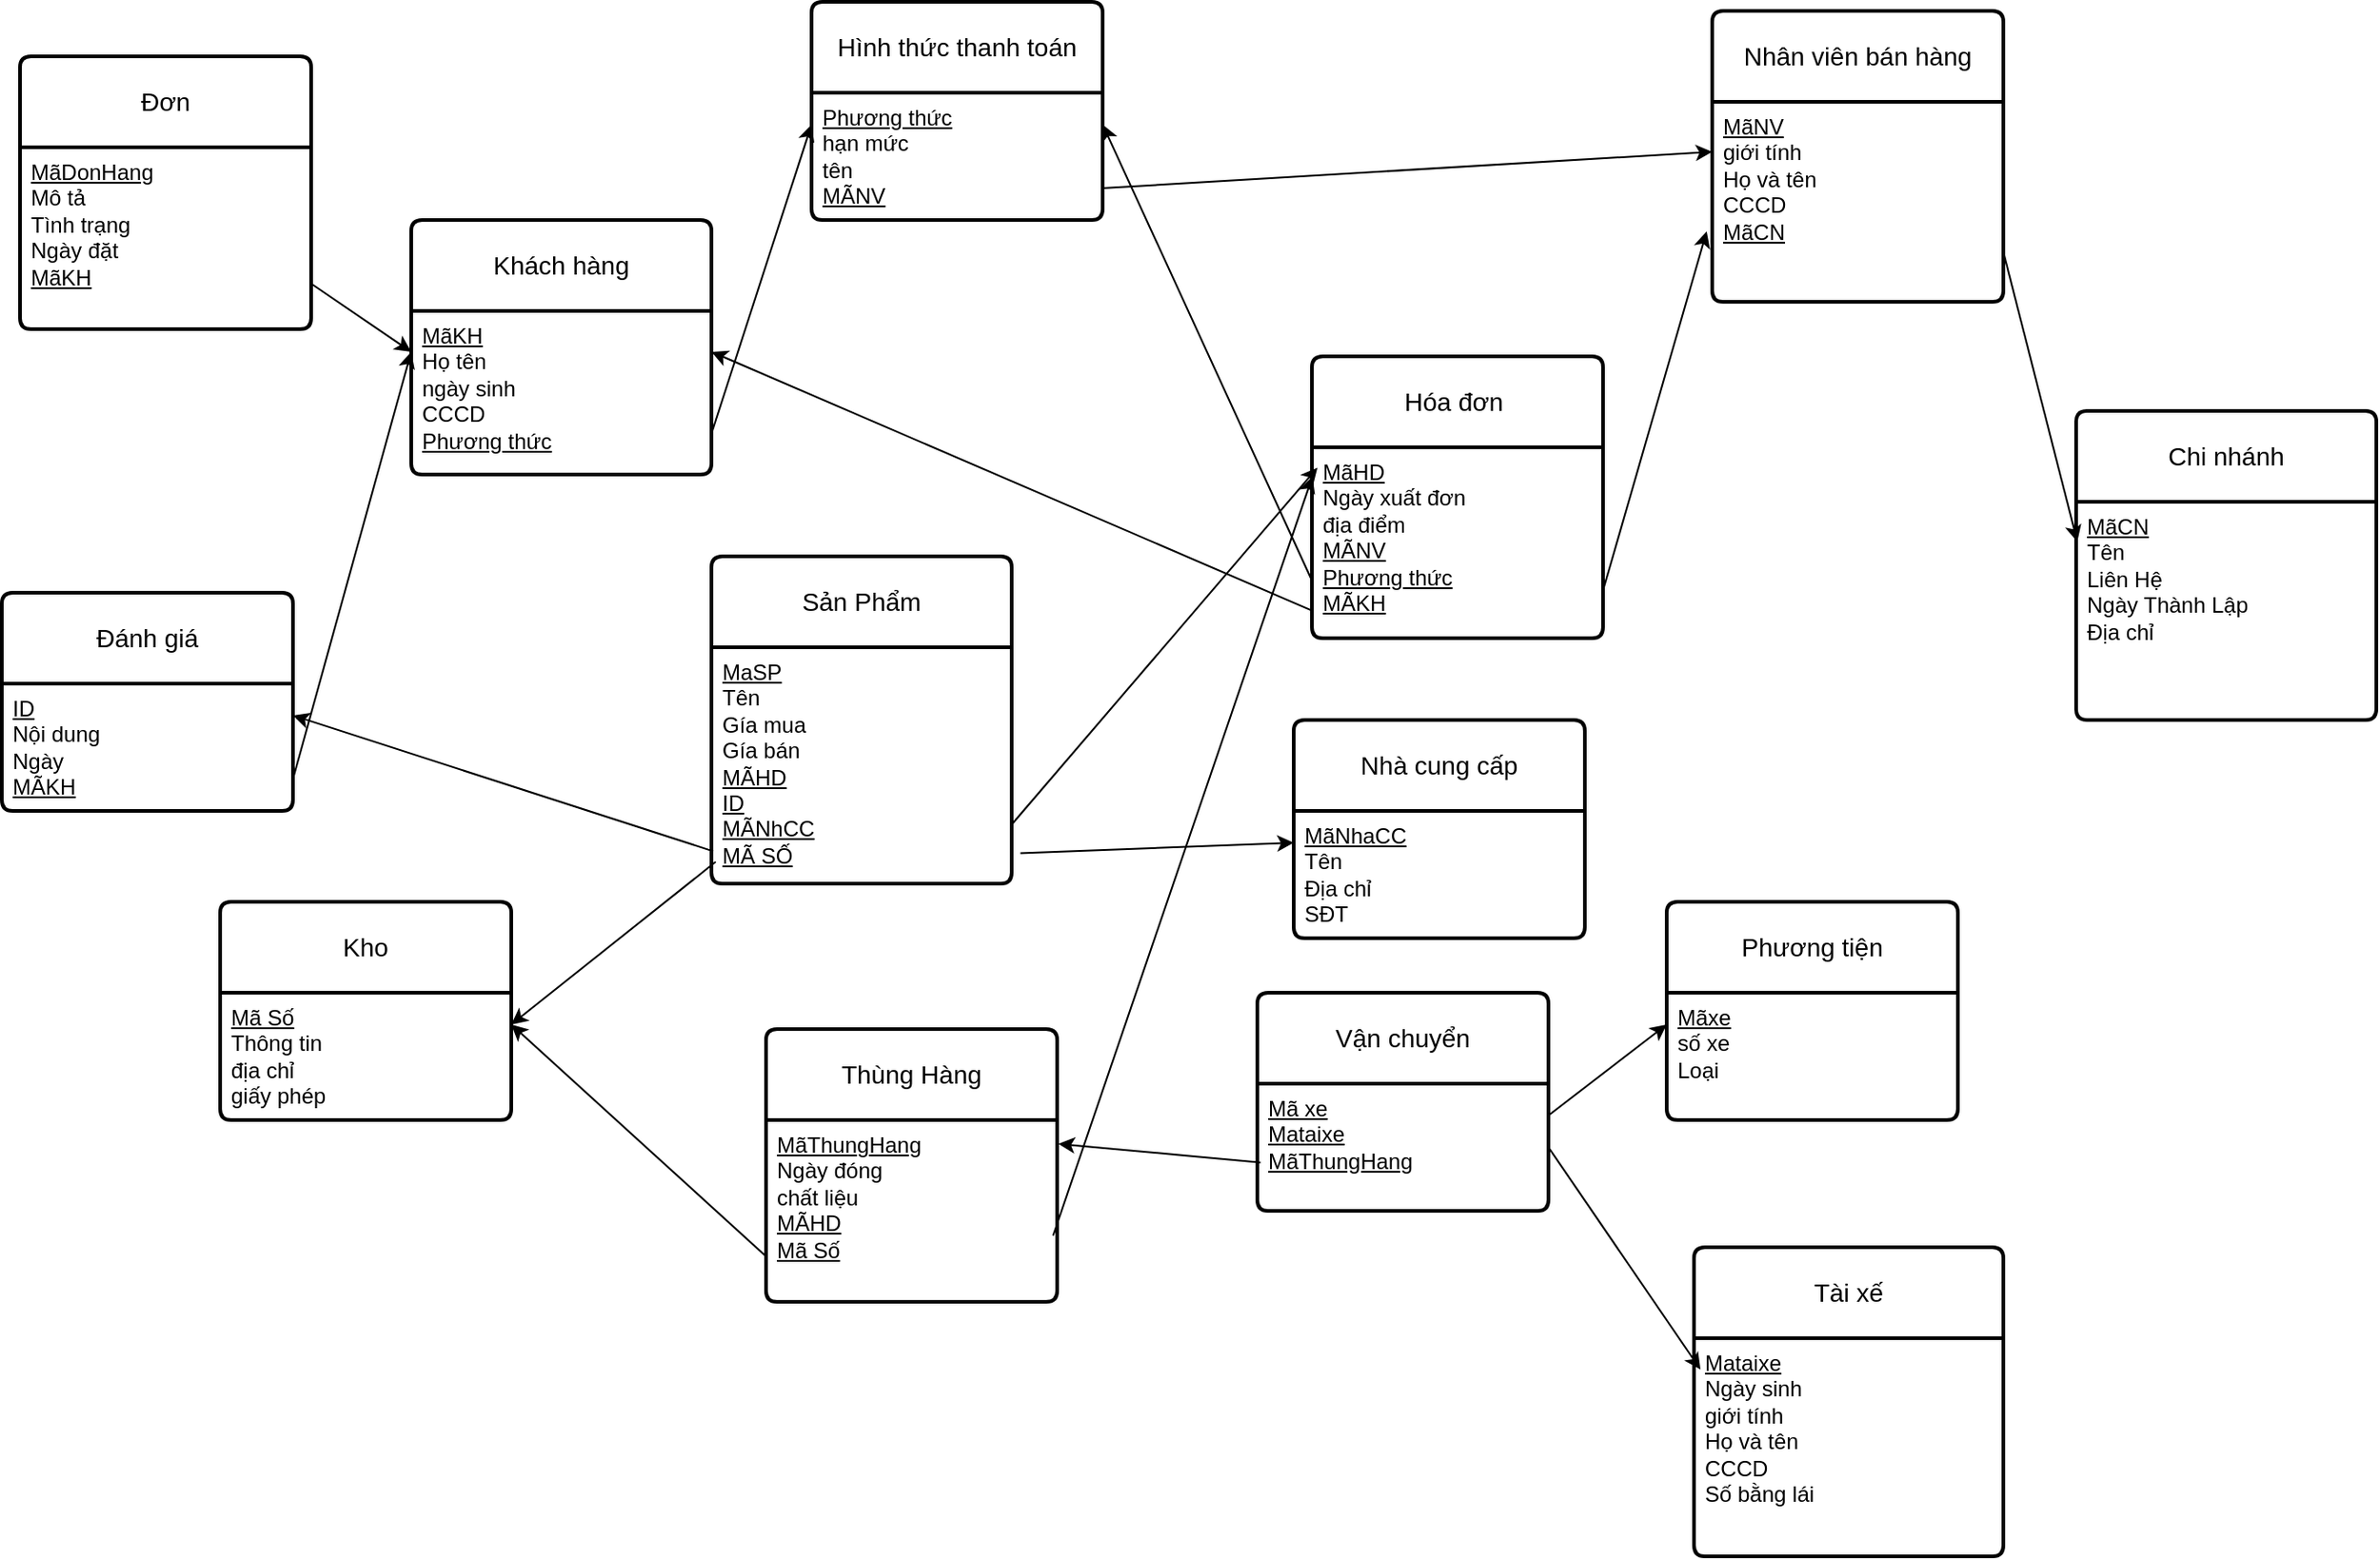 <mxfile version="27.1.6">
  <diagram name="Page-1" id="DMoo3clm2F_cZJ3uX30K">
    <mxGraphModel dx="4029" dy="958" grid="1" gridSize="10" guides="1" tooltips="1" connect="1" arrows="1" fold="1" page="1" pageScale="1" pageWidth="850" pageHeight="1100" math="0" shadow="0">
      <root>
        <mxCell id="0" />
        <mxCell id="1" parent="0" />
        <mxCell id="YbxSomJ0mc-3vk1y6hy4-1" value="Nhân viên bán hàng" style="swimlane;childLayout=stackLayout;horizontal=1;startSize=50;horizontalStack=0;rounded=1;fontSize=14;fontStyle=0;strokeWidth=2;resizeParent=0;resizeLast=1;shadow=0;dashed=0;align=center;arcSize=4;whiteSpace=wrap;html=1;" parent="1" vertex="1">
          <mxGeometry x="-90" y="200" width="160" height="160" as="geometry" />
        </mxCell>
        <mxCell id="YbxSomJ0mc-3vk1y6hy4-2" value="&lt;u&gt;MãNV&lt;/u&gt;&lt;div&gt;giới tính&lt;/div&gt;&lt;div&gt;Họ và tên&lt;/div&gt;&lt;div&gt;CCCD&lt;/div&gt;&lt;div&gt;&lt;u&gt;MãCN&lt;/u&gt;&lt;/div&gt;&lt;div&gt;&lt;br&gt;&lt;/div&gt;" style="align=left;strokeColor=none;fillColor=none;spacingLeft=4;spacingRight=4;fontSize=12;verticalAlign=top;resizable=0;rotatable=0;part=1;html=1;whiteSpace=wrap;" parent="YbxSomJ0mc-3vk1y6hy4-1" vertex="1">
          <mxGeometry y="50" width="160" height="110" as="geometry" />
        </mxCell>
        <mxCell id="YbxSomJ0mc-3vk1y6hy4-3" value="Chi nhánh" style="swimlane;childLayout=stackLayout;horizontal=1;startSize=50;horizontalStack=0;rounded=1;fontSize=14;fontStyle=0;strokeWidth=2;resizeParent=0;resizeLast=1;shadow=0;dashed=0;align=center;arcSize=4;whiteSpace=wrap;html=1;" parent="1" vertex="1">
          <mxGeometry x="110" y="420" width="165" height="170" as="geometry" />
        </mxCell>
        <mxCell id="YbxSomJ0mc-3vk1y6hy4-4" value="&lt;u&gt;MãCN&lt;/u&gt;&lt;div&gt;Tên&lt;/div&gt;&lt;div&gt;Liên Hệ&lt;/div&gt;&lt;div&gt;Ngày Thành Lập&lt;/div&gt;&lt;div&gt;Địa chỉ&lt;/div&gt;" style="align=left;strokeColor=none;fillColor=none;spacingLeft=4;spacingRight=4;fontSize=12;verticalAlign=top;resizable=0;rotatable=0;part=1;html=1;whiteSpace=wrap;" parent="YbxSomJ0mc-3vk1y6hy4-3" vertex="1">
          <mxGeometry y="50" width="165" height="120" as="geometry" />
        </mxCell>
        <mxCell id="YbxSomJ0mc-3vk1y6hy4-5" value="Hình thức thanh toán" style="swimlane;childLayout=stackLayout;horizontal=1;startSize=50;horizontalStack=0;rounded=1;fontSize=14;fontStyle=0;strokeWidth=2;resizeParent=0;resizeLast=1;shadow=0;dashed=0;align=center;arcSize=4;whiteSpace=wrap;html=1;" parent="1" vertex="1">
          <mxGeometry x="-585" y="195" width="160" height="120" as="geometry" />
        </mxCell>
        <mxCell id="YbxSomJ0mc-3vk1y6hy4-6" value="&lt;u&gt;Phương thức&lt;/u&gt;&lt;div&gt;hạn mức&lt;/div&gt;&lt;div&gt;tên&lt;/div&gt;&lt;div&gt;&lt;u&gt;MÃNV&lt;/u&gt;&lt;/div&gt;" style="align=left;strokeColor=none;fillColor=none;spacingLeft=4;spacingRight=4;fontSize=12;verticalAlign=top;resizable=0;rotatable=0;part=1;html=1;whiteSpace=wrap;" parent="YbxSomJ0mc-3vk1y6hy4-5" vertex="1">
          <mxGeometry y="50" width="160" height="70" as="geometry" />
        </mxCell>
        <mxCell id="YbxSomJ0mc-3vk1y6hy4-7" value="Tài xế" style="swimlane;childLayout=stackLayout;horizontal=1;startSize=50;horizontalStack=0;rounded=1;fontSize=14;fontStyle=0;strokeWidth=2;resizeParent=0;resizeLast=1;shadow=0;dashed=0;align=center;arcSize=4;whiteSpace=wrap;html=1;" parent="1" vertex="1">
          <mxGeometry x="-100" y="880" width="170" height="170" as="geometry" />
        </mxCell>
        <mxCell id="YbxSomJ0mc-3vk1y6hy4-8" value="&lt;u&gt;Mataixe&lt;/u&gt;&lt;div&gt;Ngày sinh&lt;/div&gt;&lt;div&gt;giới tính&lt;/div&gt;&lt;div&gt;Họ và tên&lt;/div&gt;&lt;div&gt;CCCD&lt;/div&gt;&lt;div&gt;Số bằng lái&lt;/div&gt;" style="align=left;strokeColor=none;fillColor=none;spacingLeft=4;spacingRight=4;fontSize=12;verticalAlign=top;resizable=0;rotatable=0;part=1;html=1;whiteSpace=wrap;" parent="YbxSomJ0mc-3vk1y6hy4-7" vertex="1">
          <mxGeometry y="50" width="170" height="120" as="geometry" />
        </mxCell>
        <mxCell id="YbxSomJ0mc-3vk1y6hy4-9" value="Hóa đơn&amp;nbsp;" style="swimlane;childLayout=stackLayout;horizontal=1;startSize=50;horizontalStack=0;rounded=1;fontSize=14;fontStyle=0;strokeWidth=2;resizeParent=0;resizeLast=1;shadow=0;dashed=0;align=center;arcSize=4;whiteSpace=wrap;html=1;" parent="1" vertex="1">
          <mxGeometry x="-310" y="390" width="160" height="155" as="geometry" />
        </mxCell>
        <mxCell id="YbxSomJ0mc-3vk1y6hy4-10" value="&lt;u&gt;MãHD&lt;/u&gt;&lt;div&gt;Ngày xuất đơn&lt;/div&gt;&lt;div&gt;địa điểm&lt;/div&gt;&lt;div&gt;&lt;u&gt;MÃNV&lt;/u&gt;&lt;/div&gt;&lt;div&gt;&lt;u&gt;Phương thức&lt;/u&gt;&lt;/div&gt;&lt;div&gt;&lt;u&gt;MÃKH&lt;/u&gt;&lt;/div&gt;" style="align=left;strokeColor=none;fillColor=none;spacingLeft=4;spacingRight=4;fontSize=12;verticalAlign=top;resizable=0;rotatable=0;part=1;html=1;whiteSpace=wrap;" parent="YbxSomJ0mc-3vk1y6hy4-9" vertex="1">
          <mxGeometry y="50" width="160" height="105" as="geometry" />
        </mxCell>
        <mxCell id="YbxSomJ0mc-3vk1y6hy4-11" value="Khách hàng" style="swimlane;childLayout=stackLayout;horizontal=1;startSize=50;horizontalStack=0;rounded=1;fontSize=14;fontStyle=0;strokeWidth=2;resizeParent=0;resizeLast=1;shadow=0;dashed=0;align=center;arcSize=4;whiteSpace=wrap;html=1;" parent="1" vertex="1">
          <mxGeometry x="-805" y="315" width="165" height="140" as="geometry" />
        </mxCell>
        <mxCell id="YbxSomJ0mc-3vk1y6hy4-12" value="&lt;u&gt;MãKH&lt;/u&gt;&lt;div&gt;Họ tên&lt;/div&gt;&lt;div&gt;ngày sinh&lt;/div&gt;&lt;div&gt;CCCD&lt;/div&gt;&lt;div&gt;&lt;u&gt;Phương thức&lt;/u&gt;&lt;/div&gt;" style="align=left;strokeColor=none;fillColor=none;spacingLeft=4;spacingRight=4;fontSize=12;verticalAlign=top;resizable=0;rotatable=0;part=1;html=1;whiteSpace=wrap;" parent="YbxSomJ0mc-3vk1y6hy4-11" vertex="1">
          <mxGeometry y="50" width="165" height="90" as="geometry" />
        </mxCell>
        <mxCell id="YbxSomJ0mc-3vk1y6hy4-14" value="Đơn" style="swimlane;childLayout=stackLayout;horizontal=1;startSize=50;horizontalStack=0;rounded=1;fontSize=14;fontStyle=0;strokeWidth=2;resizeParent=0;resizeLast=1;shadow=0;dashed=0;align=center;arcSize=4;whiteSpace=wrap;html=1;" parent="1" vertex="1">
          <mxGeometry x="-1020" y="225" width="160" height="150" as="geometry" />
        </mxCell>
        <mxCell id="YbxSomJ0mc-3vk1y6hy4-15" value="&lt;u&gt;MãDonHang&lt;/u&gt;&lt;div&gt;Mô tả&lt;/div&gt;&lt;div&gt;Tình trạng&lt;/div&gt;&lt;div&gt;Ngày đặt&lt;/div&gt;&lt;div&gt;&lt;u&gt;MãKH&lt;/u&gt;&lt;/div&gt;" style="align=left;strokeColor=none;fillColor=none;spacingLeft=4;spacingRight=4;fontSize=12;verticalAlign=top;resizable=0;rotatable=0;part=1;html=1;whiteSpace=wrap;" parent="YbxSomJ0mc-3vk1y6hy4-14" vertex="1">
          <mxGeometry y="50" width="160" height="100" as="geometry" />
        </mxCell>
        <mxCell id="YbxSomJ0mc-3vk1y6hy4-16" value="Đánh giá" style="swimlane;childLayout=stackLayout;horizontal=1;startSize=50;horizontalStack=0;rounded=1;fontSize=14;fontStyle=0;strokeWidth=2;resizeParent=0;resizeLast=1;shadow=0;dashed=0;align=center;arcSize=4;whiteSpace=wrap;html=1;" parent="1" vertex="1">
          <mxGeometry x="-1030" y="520" width="160" height="120" as="geometry" />
        </mxCell>
        <mxCell id="YbxSomJ0mc-3vk1y6hy4-17" value="&lt;u&gt;ID&lt;/u&gt;&lt;div&gt;Nội dung&lt;/div&gt;&lt;div&gt;Ngày&lt;/div&gt;&lt;div&gt;&lt;u&gt;MÃKH&lt;/u&gt;&lt;/div&gt;" style="align=left;strokeColor=none;fillColor=none;spacingLeft=4;spacingRight=4;fontSize=12;verticalAlign=top;resizable=0;rotatable=0;part=1;html=1;whiteSpace=wrap;" parent="YbxSomJ0mc-3vk1y6hy4-16" vertex="1">
          <mxGeometry y="50" width="160" height="70" as="geometry" />
        </mxCell>
        <mxCell id="YbxSomJ0mc-3vk1y6hy4-18" value="Nhà cung cấp" style="swimlane;childLayout=stackLayout;horizontal=1;startSize=50;horizontalStack=0;rounded=1;fontSize=14;fontStyle=0;strokeWidth=2;resizeParent=0;resizeLast=1;shadow=0;dashed=0;align=center;arcSize=4;whiteSpace=wrap;html=1;" parent="1" vertex="1">
          <mxGeometry x="-320" y="590" width="160" height="120" as="geometry" />
        </mxCell>
        <mxCell id="YbxSomJ0mc-3vk1y6hy4-19" value="&lt;u&gt;MãNhaCC&lt;/u&gt;&lt;div&gt;Tên&lt;/div&gt;&lt;div&gt;Địa chỉ&lt;/div&gt;&lt;div&gt;SĐT&lt;/div&gt;" style="align=left;strokeColor=none;fillColor=none;spacingLeft=4;spacingRight=4;fontSize=12;verticalAlign=top;resizable=0;rotatable=0;part=1;html=1;whiteSpace=wrap;" parent="YbxSomJ0mc-3vk1y6hy4-18" vertex="1">
          <mxGeometry y="50" width="160" height="70" as="geometry" />
        </mxCell>
        <mxCell id="YbxSomJ0mc-3vk1y6hy4-20" value="Sản Phẩm" style="swimlane;childLayout=stackLayout;horizontal=1;startSize=50;horizontalStack=0;rounded=1;fontSize=14;fontStyle=0;strokeWidth=2;resizeParent=0;resizeLast=1;shadow=0;dashed=0;align=center;arcSize=4;whiteSpace=wrap;html=1;" parent="1" vertex="1">
          <mxGeometry x="-640" y="500" width="165" height="180" as="geometry" />
        </mxCell>
        <mxCell id="YbxSomJ0mc-3vk1y6hy4-21" value="&lt;u&gt;MaSP&lt;/u&gt;&lt;div&gt;Tên&lt;/div&gt;&lt;div&gt;Gía mua&lt;/div&gt;&lt;div&gt;Gía bán&lt;/div&gt;&lt;div&gt;&lt;u&gt;MÃHD&lt;/u&gt;&lt;/div&gt;&lt;div&gt;&lt;u&gt;ID&lt;/u&gt;&lt;/div&gt;&lt;div&gt;&lt;u&gt;MÃNhCC&lt;/u&gt;&lt;/div&gt;&lt;div&gt;&lt;u&gt;MÃ SỐ&lt;/u&gt;&lt;/div&gt;" style="align=left;strokeColor=none;fillColor=none;spacingLeft=4;spacingRight=4;fontSize=12;verticalAlign=top;resizable=0;rotatable=0;part=1;html=1;whiteSpace=wrap;" parent="YbxSomJ0mc-3vk1y6hy4-20" vertex="1">
          <mxGeometry y="50" width="165" height="130" as="geometry" />
        </mxCell>
        <mxCell id="YbxSomJ0mc-3vk1y6hy4-22" value="Kho" style="swimlane;childLayout=stackLayout;horizontal=1;startSize=50;horizontalStack=0;rounded=1;fontSize=14;fontStyle=0;strokeWidth=2;resizeParent=0;resizeLast=1;shadow=0;dashed=0;align=center;arcSize=4;whiteSpace=wrap;html=1;" parent="1" vertex="1">
          <mxGeometry x="-910" y="690" width="160" height="120" as="geometry" />
        </mxCell>
        <mxCell id="YbxSomJ0mc-3vk1y6hy4-23" value="&lt;u&gt;Mã Số&lt;/u&gt;&lt;div&gt;Thông tin&lt;/div&gt;&lt;div&gt;địa chỉ&lt;/div&gt;&lt;div&gt;giấy phép&lt;/div&gt;" style="align=left;strokeColor=none;fillColor=none;spacingLeft=4;spacingRight=4;fontSize=12;verticalAlign=top;resizable=0;rotatable=0;part=1;html=1;whiteSpace=wrap;" parent="YbxSomJ0mc-3vk1y6hy4-22" vertex="1">
          <mxGeometry y="50" width="160" height="70" as="geometry" />
        </mxCell>
        <mxCell id="YbxSomJ0mc-3vk1y6hy4-24" value="Thùng Hàng" style="swimlane;childLayout=stackLayout;horizontal=1;startSize=50;horizontalStack=0;rounded=1;fontSize=14;fontStyle=0;strokeWidth=2;resizeParent=0;resizeLast=1;shadow=0;dashed=0;align=center;arcSize=4;whiteSpace=wrap;html=1;" parent="1" vertex="1">
          <mxGeometry x="-610" y="760" width="160" height="150" as="geometry" />
        </mxCell>
        <mxCell id="YbxSomJ0mc-3vk1y6hy4-25" value="&lt;u&gt;MãThungHang&lt;/u&gt;&lt;div&gt;Ngày đóng&lt;/div&gt;&lt;div&gt;chất liệu&lt;/div&gt;&lt;div&gt;&lt;u&gt;MÃHD&lt;/u&gt;&lt;/div&gt;&lt;div&gt;&lt;u&gt;Mã Số&lt;/u&gt;&lt;/div&gt;" style="align=left;strokeColor=none;fillColor=none;spacingLeft=4;spacingRight=4;fontSize=12;verticalAlign=top;resizable=0;rotatable=0;part=1;html=1;whiteSpace=wrap;" parent="YbxSomJ0mc-3vk1y6hy4-24" vertex="1">
          <mxGeometry y="50" width="160" height="100" as="geometry" />
        </mxCell>
        <mxCell id="YbxSomJ0mc-3vk1y6hy4-26" value="Phương tiện" style="swimlane;childLayout=stackLayout;horizontal=1;startSize=50;horizontalStack=0;rounded=1;fontSize=14;fontStyle=0;strokeWidth=2;resizeParent=0;resizeLast=1;shadow=0;dashed=0;align=center;arcSize=4;whiteSpace=wrap;html=1;" parent="1" vertex="1">
          <mxGeometry x="-115" y="690" width="160" height="120" as="geometry" />
        </mxCell>
        <mxCell id="YbxSomJ0mc-3vk1y6hy4-27" value="&lt;u&gt;Mãxe&lt;/u&gt;&lt;div&gt;số xe&lt;/div&gt;&lt;div&gt;Loại&lt;/div&gt;" style="align=left;strokeColor=none;fillColor=none;spacingLeft=4;spacingRight=4;fontSize=12;verticalAlign=top;resizable=0;rotatable=0;part=1;html=1;whiteSpace=wrap;" parent="YbxSomJ0mc-3vk1y6hy4-26" vertex="1">
          <mxGeometry y="50" width="160" height="70" as="geometry" />
        </mxCell>
        <mxCell id="UhsxpbkfhR3duVT-jn_C-1" value="" style="endArrow=classic;html=1;rounded=0;exitX=1;exitY=0.75;exitDx=0;exitDy=0;entryX=0.004;entryY=0.183;entryDx=0;entryDy=0;entryPerimeter=0;" parent="1" source="YbxSomJ0mc-3vk1y6hy4-2" target="YbxSomJ0mc-3vk1y6hy4-4" edge="1">
          <mxGeometry width="50" height="50" relative="1" as="geometry">
            <mxPoint x="260" y="280" as="sourcePoint" />
            <mxPoint x="310" y="230" as="targetPoint" />
          </mxGeometry>
        </mxCell>
        <mxCell id="UhsxpbkfhR3duVT-jn_C-2" value="" style="endArrow=classic;html=1;rounded=0;exitX=1;exitY=0.75;exitDx=0;exitDy=0;entryX=0;entryY=0.25;entryDx=0;entryDy=0;" parent="1" source="YbxSomJ0mc-3vk1y6hy4-15" target="YbxSomJ0mc-3vk1y6hy4-12" edge="1">
          <mxGeometry width="50" height="50" relative="1" as="geometry">
            <mxPoint x="1070" y="265" as="sourcePoint" />
            <mxPoint x="1120" y="215" as="targetPoint" />
          </mxGeometry>
        </mxCell>
        <mxCell id="UhsxpbkfhR3duVT-jn_C-4" value="" style="endArrow=classic;html=1;rounded=0;exitX=1;exitY=0.75;exitDx=0;exitDy=0;entryX=-0.019;entryY=0.648;entryDx=0;entryDy=0;entryPerimeter=0;" parent="1" source="YbxSomJ0mc-3vk1y6hy4-10" target="YbxSomJ0mc-3vk1y6hy4-2" edge="1">
          <mxGeometry width="50" height="50" relative="1" as="geometry">
            <mxPoint x="-40" y="250" as="sourcePoint" />
            <mxPoint x="10" y="200" as="targetPoint" />
          </mxGeometry>
        </mxCell>
        <mxCell id="UhsxpbkfhR3duVT-jn_C-5" value="" style="endArrow=classic;html=1;rounded=0;exitX=1;exitY=0.75;exitDx=0;exitDy=0;entryX=0.019;entryY=0.107;entryDx=0;entryDy=0;entryPerimeter=0;" parent="1" source="YbxSomJ0mc-3vk1y6hy4-21" target="YbxSomJ0mc-3vk1y6hy4-10" edge="1">
          <mxGeometry width="50" height="50" relative="1" as="geometry">
            <mxPoint x="-240" y="380" as="sourcePoint" />
            <mxPoint x="-190" y="330" as="targetPoint" />
          </mxGeometry>
        </mxCell>
        <mxCell id="UhsxpbkfhR3duVT-jn_C-6" value="" style="endArrow=classic;html=1;rounded=0;exitX=1;exitY=0.75;exitDx=0;exitDy=0;entryX=0;entryY=0.25;entryDx=0;entryDy=0;" parent="1" source="YbxSomJ0mc-3vk1y6hy4-6" target="YbxSomJ0mc-3vk1y6hy4-2" edge="1">
          <mxGeometry width="50" height="50" relative="1" as="geometry">
            <mxPoint x="430" y="230" as="sourcePoint" />
            <mxPoint x="460" y="200" as="targetPoint" />
          </mxGeometry>
        </mxCell>
        <mxCell id="UhsxpbkfhR3duVT-jn_C-14" value="" style="endArrow=classic;html=1;rounded=0;entryX=1;entryY=0.25;entryDx=0;entryDy=0;exitX=0.001;exitY=0.701;exitDx=0;exitDy=0;exitPerimeter=0;" parent="1" source="YbxSomJ0mc-3vk1y6hy4-10" target="YbxSomJ0mc-3vk1y6hy4-6" edge="1">
          <mxGeometry width="50" height="50" relative="1" as="geometry">
            <mxPoint x="200" y="290" as="sourcePoint" />
            <mxPoint x="250" y="240" as="targetPoint" />
          </mxGeometry>
        </mxCell>
        <mxCell id="UhsxpbkfhR3duVT-jn_C-15" value="" style="endArrow=classic;html=1;rounded=0;exitX=1;exitY=0.75;exitDx=0;exitDy=0;entryX=0;entryY=0.25;entryDx=0;entryDy=0;" parent="1" source="YbxSomJ0mc-3vk1y6hy4-12" target="YbxSomJ0mc-3vk1y6hy4-6" edge="1">
          <mxGeometry width="50" height="50" relative="1" as="geometry">
            <mxPoint x="-570" y="440" as="sourcePoint" />
            <mxPoint x="-520" y="390" as="targetPoint" />
          </mxGeometry>
        </mxCell>
        <mxCell id="UhsxpbkfhR3duVT-jn_C-16" value="" style="endArrow=classic;html=1;rounded=0;entryX=1;entryY=0.25;entryDx=0;entryDy=0;exitX=0;exitY=0.855;exitDx=0;exitDy=0;exitPerimeter=0;" parent="1" source="YbxSomJ0mc-3vk1y6hy4-10" target="YbxSomJ0mc-3vk1y6hy4-12" edge="1">
          <mxGeometry width="50" height="50" relative="1" as="geometry">
            <mxPoint x="-450" y="470" as="sourcePoint" />
            <mxPoint x="-470" y="440" as="targetPoint" />
          </mxGeometry>
        </mxCell>
        <mxCell id="UhsxpbkfhR3duVT-jn_C-18" value="" style="endArrow=classic;html=1;rounded=0;entryX=0;entryY=0.25;entryDx=0;entryDy=0;exitX=1;exitY=0.75;exitDx=0;exitDy=0;" parent="1" source="YbxSomJ0mc-3vk1y6hy4-17" target="YbxSomJ0mc-3vk1y6hy4-12" edge="1">
          <mxGeometry width="50" height="50" relative="1" as="geometry">
            <mxPoint x="-400" y="460" as="sourcePoint" />
            <mxPoint x="-350" y="410" as="targetPoint" />
          </mxGeometry>
        </mxCell>
        <mxCell id="UhsxpbkfhR3duVT-jn_C-19" value="" style="endArrow=classic;html=1;rounded=0;exitX=0.006;exitY=0.863;exitDx=0;exitDy=0;exitPerimeter=0;entryX=1;entryY=0.25;entryDx=0;entryDy=0;" parent="1" source="YbxSomJ0mc-3vk1y6hy4-21" target="YbxSomJ0mc-3vk1y6hy4-17" edge="1">
          <mxGeometry width="50" height="50" relative="1" as="geometry">
            <mxPoint x="-400" y="460" as="sourcePoint" />
            <mxPoint x="-350" y="410" as="targetPoint" />
          </mxGeometry>
        </mxCell>
        <mxCell id="UhsxpbkfhR3duVT-jn_C-20" value="" style="endArrow=classic;html=1;rounded=0;exitX=1.029;exitY=0.871;exitDx=0;exitDy=0;exitPerimeter=0;entryX=0;entryY=0.25;entryDx=0;entryDy=0;" parent="1" source="YbxSomJ0mc-3vk1y6hy4-21" target="YbxSomJ0mc-3vk1y6hy4-19" edge="1">
          <mxGeometry width="50" height="50" relative="1" as="geometry">
            <mxPoint x="-390" y="640" as="sourcePoint" />
            <mxPoint x="-340" y="590" as="targetPoint" />
          </mxGeometry>
        </mxCell>
        <mxCell id="UhsxpbkfhR3duVT-jn_C-21" value="" style="endArrow=classic;html=1;rounded=0;exitX=0.014;exitY=0.908;exitDx=0;exitDy=0;exitPerimeter=0;entryX=1;entryY=0.25;entryDx=0;entryDy=0;" parent="1" source="YbxSomJ0mc-3vk1y6hy4-21" target="YbxSomJ0mc-3vk1y6hy4-23" edge="1">
          <mxGeometry width="50" height="50" relative="1" as="geometry">
            <mxPoint x="-710" y="800" as="sourcePoint" />
            <mxPoint x="-650" y="720" as="targetPoint" />
          </mxGeometry>
        </mxCell>
        <mxCell id="UhsxpbkfhR3duVT-jn_C-22" value="" style="endArrow=classic;html=1;rounded=0;exitX=0.986;exitY=0.636;exitDx=0;exitDy=0;exitPerimeter=0;entryX=0.002;entryY=0.153;entryDx=0;entryDy=0;entryPerimeter=0;" parent="1" source="YbxSomJ0mc-3vk1y6hy4-25" target="YbxSomJ0mc-3vk1y6hy4-10" edge="1">
          <mxGeometry width="50" height="50" relative="1" as="geometry">
            <mxPoint x="-410" y="790" as="sourcePoint" />
            <mxPoint x="-360" y="740" as="targetPoint" />
          </mxGeometry>
        </mxCell>
        <mxCell id="jWaTxe7XkNQOr6K1XFjF-1" value="" style="endArrow=classic;html=1;rounded=0;exitX=0;exitY=0.75;exitDx=0;exitDy=0;entryX=1;entryY=0.25;entryDx=0;entryDy=0;" parent="1" source="YbxSomJ0mc-3vk1y6hy4-25" target="YbxSomJ0mc-3vk1y6hy4-23" edge="1">
          <mxGeometry width="50" height="50" relative="1" as="geometry">
            <mxPoint x="-670" y="780" as="sourcePoint" />
            <mxPoint x="-620" y="730" as="targetPoint" />
          </mxGeometry>
        </mxCell>
        <mxCell id="jWaTxe7XkNQOr6K1XFjF-3" value="Vận chuyển" style="swimlane;childLayout=stackLayout;horizontal=1;startSize=50;horizontalStack=0;rounded=1;fontSize=14;fontStyle=0;strokeWidth=2;resizeParent=0;resizeLast=1;shadow=0;dashed=0;align=center;arcSize=4;whiteSpace=wrap;html=1;" parent="1" vertex="1">
          <mxGeometry x="-340" y="740" width="160" height="120" as="geometry" />
        </mxCell>
        <mxCell id="jWaTxe7XkNQOr6K1XFjF-4" value="&lt;u&gt;Mã xe&lt;/u&gt;&lt;div&gt;&lt;u&gt;Mataixe&lt;/u&gt;&lt;/div&gt;&lt;div&gt;&lt;u&gt;MãThungHang&lt;/u&gt;&lt;/div&gt;" style="align=left;strokeColor=none;fillColor=none;spacingLeft=4;spacingRight=4;fontSize=12;verticalAlign=top;resizable=0;rotatable=0;part=1;html=1;whiteSpace=wrap;" parent="jWaTxe7XkNQOr6K1XFjF-3" vertex="1">
          <mxGeometry y="50" width="160" height="70" as="geometry" />
        </mxCell>
        <mxCell id="VHrZleMiZPLappK-Z1GH-1" value="" style="endArrow=classic;html=1;rounded=0;exitX=1;exitY=0.25;exitDx=0;exitDy=0;entryX=0;entryY=0.25;entryDx=0;entryDy=0;" parent="1" source="jWaTxe7XkNQOr6K1XFjF-4" target="YbxSomJ0mc-3vk1y6hy4-27" edge="1">
          <mxGeometry width="50" height="50" relative="1" as="geometry">
            <mxPoint x="-270" y="840" as="sourcePoint" />
            <mxPoint x="-150" y="920" as="targetPoint" />
          </mxGeometry>
        </mxCell>
        <mxCell id="VHrZleMiZPLappK-Z1GH-2" value="" style="endArrow=classic;html=1;rounded=0;entryX=0.021;entryY=0.144;entryDx=0;entryDy=0;entryPerimeter=0;exitX=1;exitY=0.5;exitDx=0;exitDy=0;" parent="1" source="jWaTxe7XkNQOr6K1XFjF-4" target="YbxSomJ0mc-3vk1y6hy4-8" edge="1">
          <mxGeometry width="50" height="50" relative="1" as="geometry">
            <mxPoint x="-260" y="970" as="sourcePoint" />
            <mxPoint x="-210" y="920" as="targetPoint" />
          </mxGeometry>
        </mxCell>
        <mxCell id="VHrZleMiZPLappK-Z1GH-3" value="" style="endArrow=classic;html=1;rounded=0;exitX=0.011;exitY=0.62;exitDx=0;exitDy=0;entryX=1.004;entryY=0.131;entryDx=0;entryDy=0;entryPerimeter=0;exitPerimeter=0;" parent="1" source="jWaTxe7XkNQOr6K1XFjF-4" target="YbxSomJ0mc-3vk1y6hy4-25" edge="1">
          <mxGeometry width="50" height="50" relative="1" as="geometry">
            <mxPoint x="-270" y="840" as="sourcePoint" />
            <mxPoint x="-220" y="790" as="targetPoint" />
          </mxGeometry>
        </mxCell>
      </root>
    </mxGraphModel>
  </diagram>
</mxfile>
